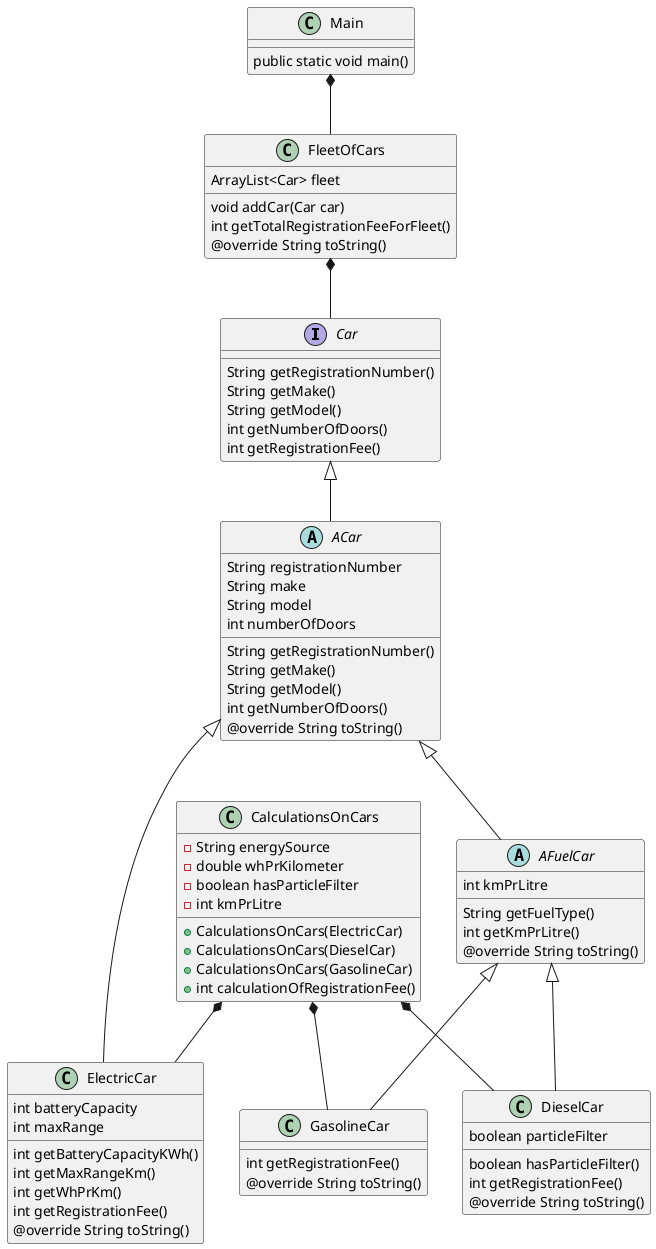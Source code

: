 @startuml
'https://plantuml.com/class-diagram
interface Car
abstract ACar
abstract AFuelCar
class GasolineCar
class DieselCar
class ElectricCar
class FleetOfCars
class Main

class CalculationsOnCars

CalculationsOnCars *-- ElectricCar
CalculationsOnCars *-- DieselCar
CalculationsOnCars *-- GasolineCar

CalculationsOnCars : - String energySource
CalculationsOnCars : - double whPrKilometer
CalculationsOnCars : - boolean hasParticleFilter
CalculationsOnCars : - int kmPrLitre



CalculationsOnCars : + CalculationsOnCars(ElectricCar)
CalculationsOnCars : + CalculationsOnCars(DieselCar)
CalculationsOnCars : + CalculationsOnCars(GasolineCar)

CalculationsOnCars : + int calculationOfRegistrationFee()



Main *-- FleetOfCars
Main : public static void main()
FleetOfCars *-- Car
Car <|-- ACar
ACar <|-- AFuelCar
AFuelCar <|-- GasolineCar
AFuelCar <|-- DieselCar
ACar <|-- ElectricCar
Car : String getRegistrationNumber()
Car : String getMake()
Car : String getModel()
Car : int getNumberOfDoors()
Car : int getRegistrationFee()
ACar : String registrationNumber
ACar : String make
ACar : String model
ACar : String getRegistrationNumber()
ACar : String getMake()
ACar : String getModel()
ACar : int getNumberOfDoors()
ACar : int numberOfDoors
ACar : @override String toString()
AFuelCar : int kmPrLitre
AFuelCar : String getFuelType()
AFuelCar : int getKmPrLitre()
AFuelCar : @override String toString()
DieselCar : boolean particleFilter
DieselCar : boolean hasParticleFilter()
DieselCar : int getRegistrationFee()
DieselCar : @override String toString()
ElectricCar : int batteryCapacity
ElectricCar : int maxRange
ElectricCar : int getBatteryCapacityKWh()
ElectricCar : int getMaxRangeKm()
ElectricCar : int getWhPrKm()
ElectricCar : int getRegistrationFee()
ElectricCar : @override String toString()
FleetOfCars : ArrayList<Car> fleet
FleetOfCars : void addCar(Car car)
FleetOfCars : int getTotalRegistrationFeeForFleet()
FleetOfCars : @override String toString()
GasolineCar : int getRegistrationFee()
GasolineCar : @override String toString()



@enduml